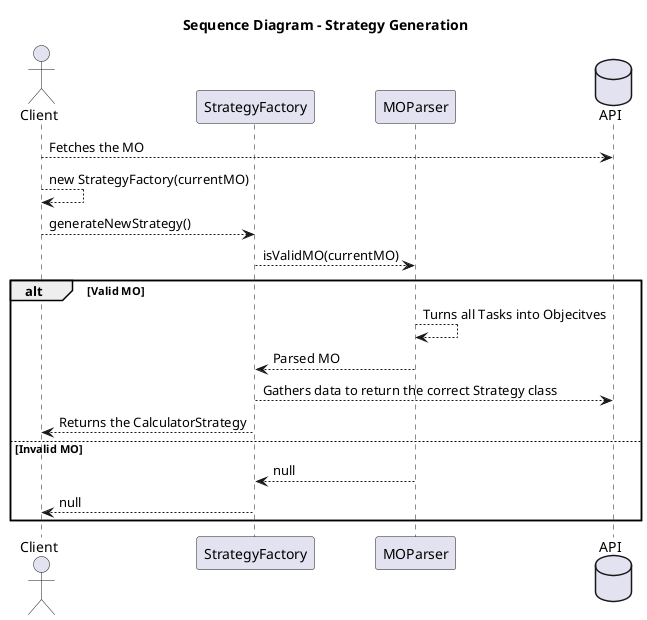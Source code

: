 @startuml HelldiversStrategyCalculator
title Sequence Diagram - Strategy Generation

actor Client
participant StrategyFactory
participant MOParser
database API

Client --> API: Fetches the MO
Client --> Client: new StrategyFactory(currentMO)
Client --> StrategyFactory: generateNewStrategy()
StrategyFactory --> MOParser: isValidMO(currentMO)

alt Valid MO

    MOParser --> MOParser: Turns all Tasks into Objecitves
    MOParser --> StrategyFactory: Parsed MO
    StrategyFactory --> API: Gathers data to return the correct Strategy class
    StrategyFactory --> Client: Returns the CalculatorStrategy

else Invalid MO

    MOParser --> StrategyFactory: null
    StrategyFactory --> Client: null

end


@enduml
